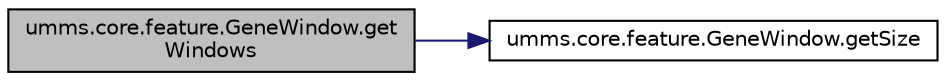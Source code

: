 digraph "umms.core.feature.GeneWindow.getWindows"
{
  edge [fontname="Helvetica",fontsize="10",labelfontname="Helvetica",labelfontsize="10"];
  node [fontname="Helvetica",fontsize="10",shape=record];
  rankdir="LR";
  Node1 [label="umms.core.feature.GeneWindow.get\lWindows",height=0.2,width=0.4,color="black", fillcolor="grey75", style="filled" fontcolor="black"];
  Node1 -> Node2 [color="midnightblue",fontsize="10",style="solid"];
  Node2 [label="umms.core.feature.GeneWindow.getSize",height=0.2,width=0.4,color="black", fillcolor="white", style="filled",URL="$classumms_1_1core_1_1feature_1_1_gene_window.html#a62c44cfc68a5776841b9c1405720051b"];
}
